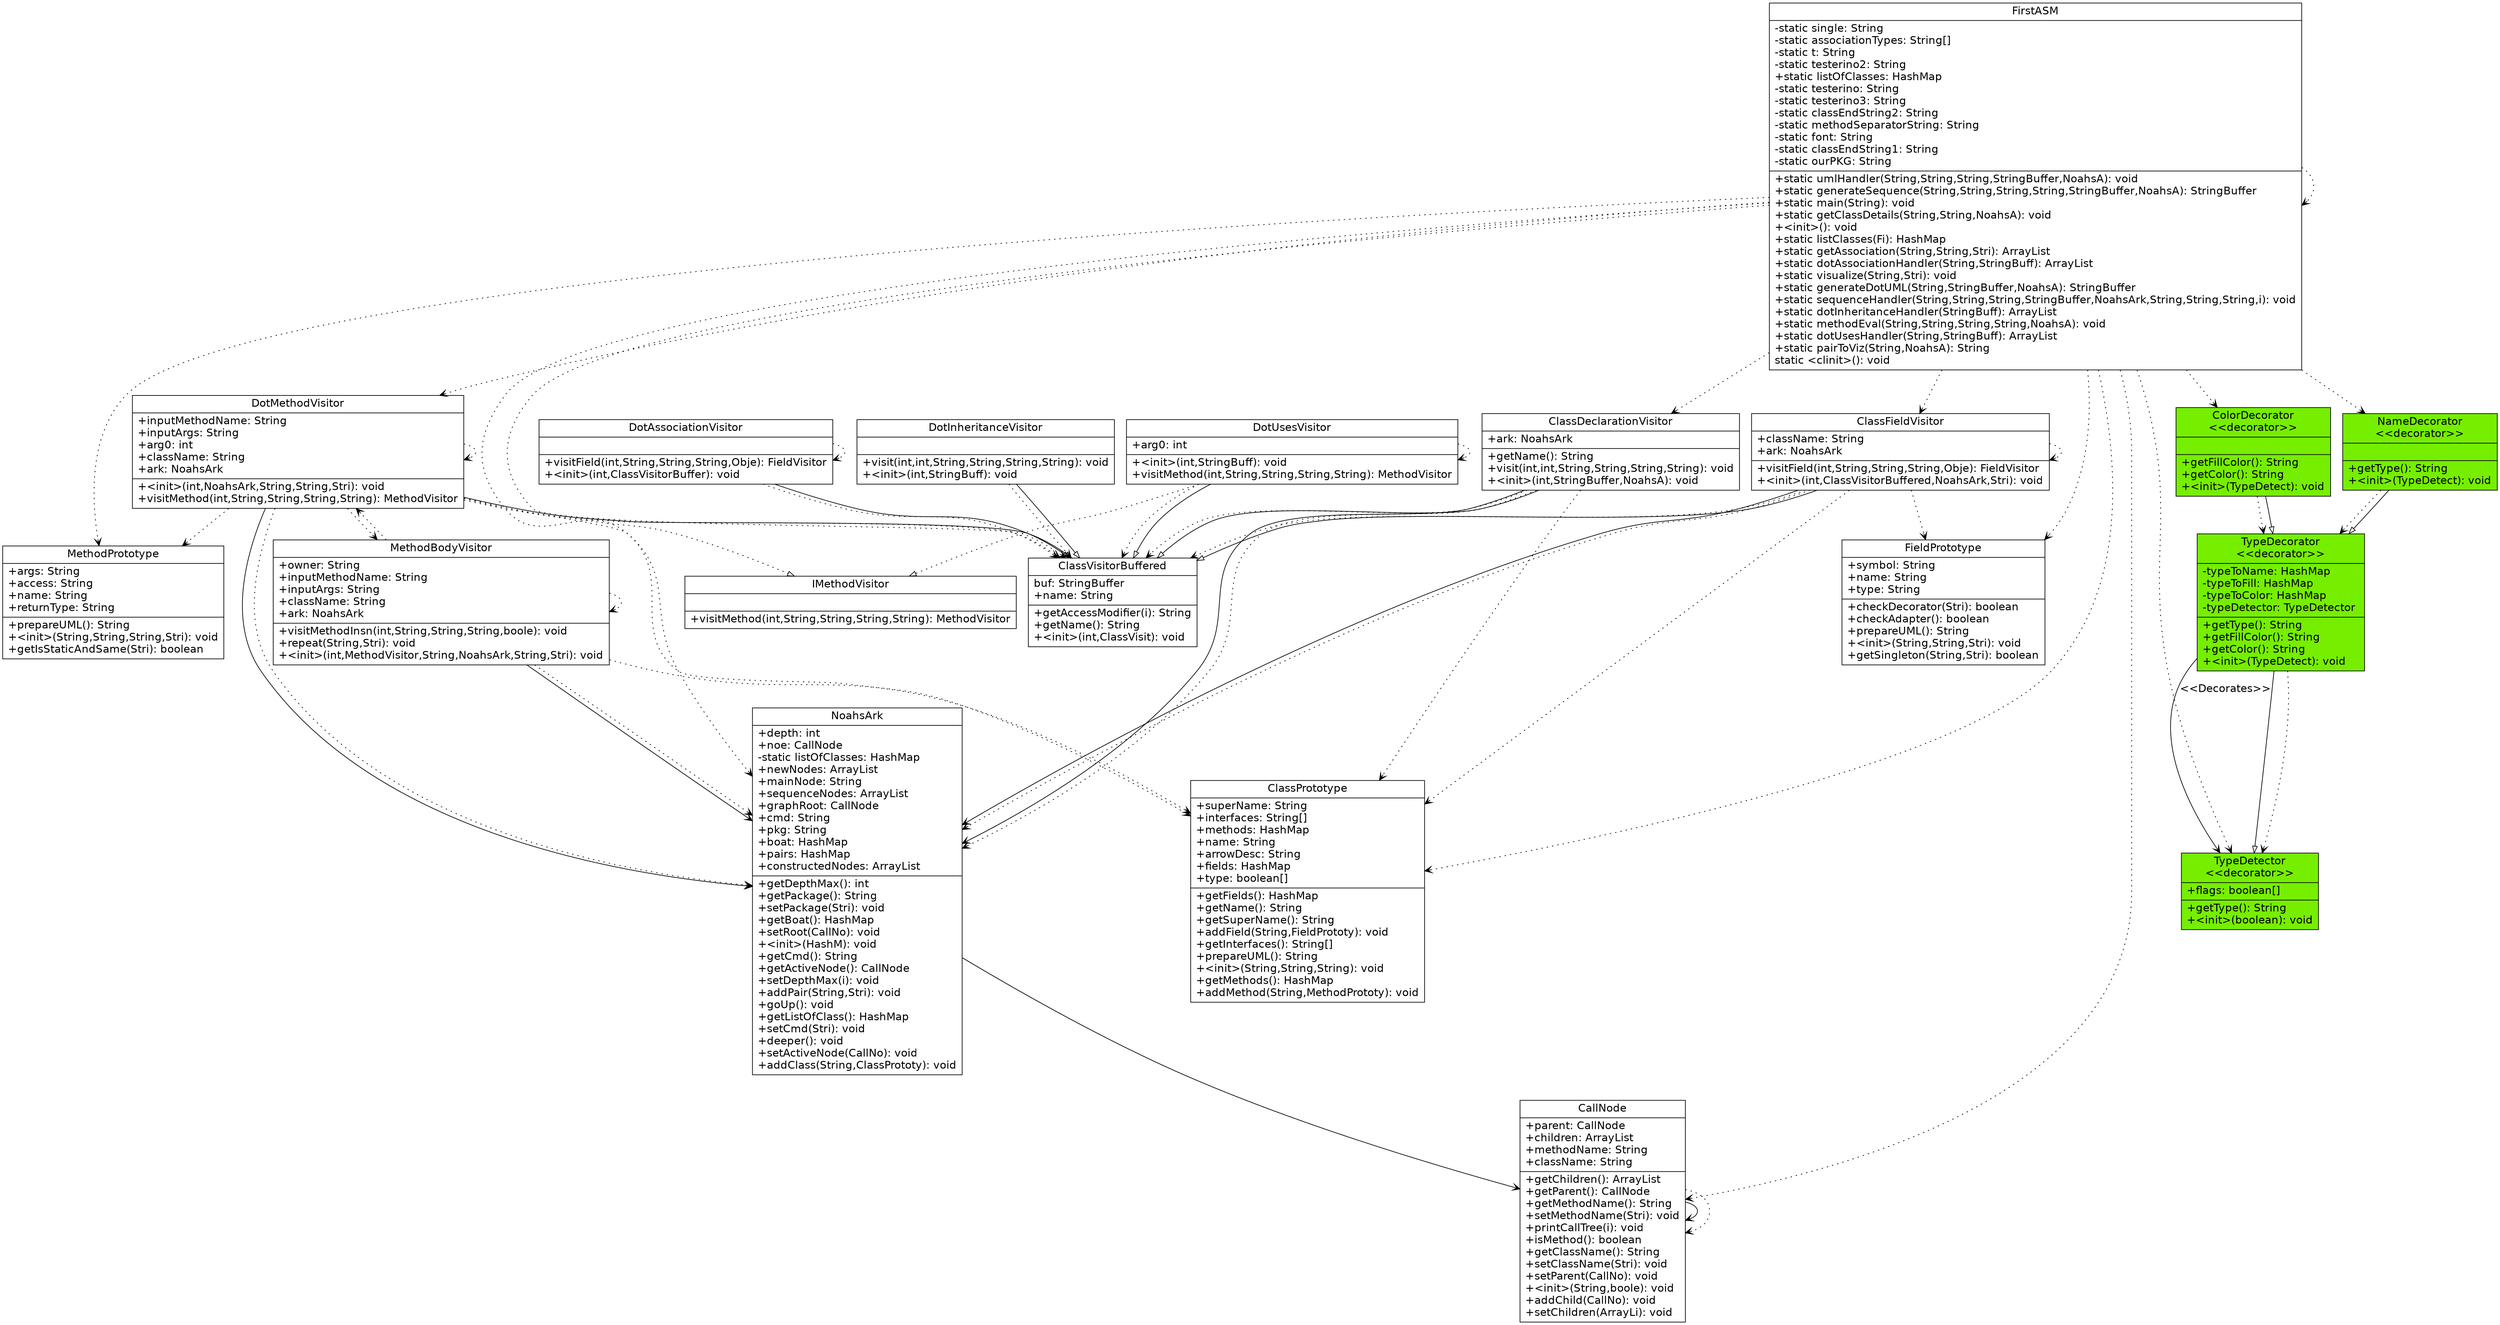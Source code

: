digraph G{
	fontname = "Bitstream Vera Sans"
	fontsize = 16

node [
	fontname = "Bitstream Vera Sans"
	fontsize = 16

        shape = "record"
]
edge [
	fontname = "Bitstream Vera Sans"
	fontsize = 16
]
IMethodVisitor [ 
center=true
    label="{IMethodVisitor| | +visitMethod(int,String,String,String,String): MethodVisitor\l}"color = black
style = filled 
 fillcolor = white
]
MethodPrototype [ 
center=true
    label="{MethodPrototype|+args: String \l+access: String \l+name: String \l+returnType: String \l | +prepareUML(): String\l+\<init\>(String,String,String,Stri): void\l+getIsStaticAndSame(Stri): boolean\l}"color = black
style = filled 
 fillcolor = white
]
ClassVisitorBuffered [ 
center=true
    label="{ClassVisitorBuffered|buf: StringBuffer \l+name: String \l | +getAccessModifier(i): String\l+getName(): String\l+\<init\>(int,ClassVisit): void\l}"color = black
style = filled 
 fillcolor = white
]
DotMethodVisitor [ 
center=true
    label="{DotMethodVisitor|+inputMethodName: String \l+inputArgs: String \l+arg0: int \l+className: String \l+ark: NoahsArk \l | +\<init\>(int,NoahsArk,String,String,Stri): void\l+visitMethod(int,String,String,String,String): MethodVisitor\l}"color = black
style = filled 
 fillcolor = white
]
TypeDecorator [ 
center=true
    label="{TypeDecorator\n\<\<decorator\>\>|-typeToName: HashMap \l-typeToFill: HashMap \l-typeToColor: HashMap \l-typeDetector: TypeDetector \l | +getType(): String\l+getFillColor(): String\l+getColor(): String\l+\<init\>(TypeDetect): void\l}"color = null
style = filled 
 fillcolor = chartreuse2
]
MethodBodyVisitor [ 
center=true
    label="{MethodBodyVisitor|+owner: String \l+inputMethodName: String \l+inputArgs: String \l+className: String \l+ark: NoahsArk \l | +visitMethodInsn(int,String,String,String,boole): void\l+repeat(String,Stri): void\l+\<init\>(int,MethodVisitor,String,NoahsArk,String,Stri): void\l}"color = black
style = filled 
 fillcolor = white
]
NoahsArk [ 
center=true
    label="{NoahsArk|+depth: int \l+noe: CallNode \l-static listOfClasses: HashMap \l+newNodes: ArrayList \l+mainNode: String \l+sequenceNodes: ArrayList \l+graphRoot: CallNode \l+cmd: String \l+pkg: String \l+boat: HashMap \l+pairs: HashMap \l+constructedNodes: ArrayList \l | +getDepthMax(): int\l+getPackage(): String\l+setPackage(Stri): void\l+getBoat(): HashMap\l+setRoot(CallNo): void\l+\<init\>(HashM): void\l+getCmd(): String\l+getActiveNode(): CallNode\l+setDepthMax(i): void\l+addPair(String,Stri): void\l+goUp(): void\l+getListOfClass(): HashMap\l+setCmd(Stri): void\l+deeper(): void\l+setActiveNode(CallNo): void\l+addClass(String,ClassPrototy): void\l}"color = black
style = filled 
 fillcolor = white
]
ClassDeclarationVisitor [ 
center=true
    label="{ClassDeclarationVisitor|+ark: NoahsArk \l | +getName(): String\l+visit(int,int,String,String,String,String): void\l+\<init\>(int,StringBuffer,NoahsA): void\l}"color = black
style = filled 
 fillcolor = white
]
CallNode [ 
center=true
    label="{CallNode|+parent: CallNode \l+children: ArrayList \l+methodName: String \l+className: String \l | +getChildren(): ArrayList\l+getParent(): CallNode\l+getMethodName(): String\l+setMethodName(Stri): void\l+printCallTree(i): void\l+isMethod(): boolean\l+getClassName(): String\l+setClassName(Stri): void\l+setParent(CallNo): void\l+\<init\>(String,boole): void\l+addChild(CallNo): void\l+setChildren(ArrayLi): void\l}"color = black
style = filled 
 fillcolor = white
]
FieldPrototype [ 
center=true
    label="{FieldPrototype|+symbol: String \l+name: String \l+type: String \l | +checkDecorator(Stri): boolean\l+checkAdapter(): boolean\l+prepareUML(): String\l+\<init\>(String,String,Stri): void\l+getSingleton(String,Stri): boolean\l}"color = black
style = filled 
 fillcolor = white
]
ColorDecorator [ 
center=true
    label="{ColorDecorator\n\<\<decorator\>\>| | +getFillColor(): String\l+getColor(): String\l+\<init\>(TypeDetect): void\l}"color = null
style = filled 
 fillcolor = chartreuse2
]
DotUsesVisitor [ 
center=true
    label="{DotUsesVisitor|+arg0: int \l | +\<init\>(int,StringBuff): void\l+visitMethod(int,String,String,String,String): MethodVisitor\l}"color = black
style = filled 
 fillcolor = white
]
NameDecorator [ 
center=true
    label="{NameDecorator\n\<\<decorator\>\>| | +getType(): String\l+\<init\>(TypeDetect): void\l}"color = null
style = filled 
 fillcolor = chartreuse2
]
ClassFieldVisitor [ 
center=true
    label="{ClassFieldVisitor|+className: String \l+ark: NoahsArk \l | +visitField(int,String,String,String,Obje): FieldVisitor\l+\<init\>(int,ClassVisitorBuffered,NoahsArk,Stri): void\l}"color = black
style = filled 
 fillcolor = white
]
ClassPrototype [ 
center=true
    label="{ClassPrototype|+superName: String \l+interfaces: String[] \l+methods: HashMap \l+name: String \l+arrowDesc: String \l+fields: HashMap \l+type: boolean[] \l | +getFields(): HashMap\l+getName(): String\l+getSuperName(): String\l+addField(String,FieldPrototy): void\l+getInterfaces(): String[]\l+prepareUML(): String\l+\<init\>(String,String,String): void\l+getMethods(): HashMap\l+addMethod(String,MethodPrototy): void\l}"color = black
style = filled 
 fillcolor = white
]
DotInheritanceVisitor [ 
center=true
    label="{DotInheritanceVisitor| | +visit(int,int,String,String,String,String): void\l+\<init\>(int,StringBuff): void\l}"color = black
style = filled 
 fillcolor = white
]
FirstASM [ 
center=true
    label="{FirstASM|-static single: String \l-static associationTypes: String[] \l-static t: String \l-static testerino2: String \l+static listOfClasses: HashMap \l-static testerino: String \l-static testerino3: String \l-static classEndString2: String \l-static methodSeparatorString: String \l-static font: String \l-static classEndString1: String \l-static ourPKG: String \l | +static umlHandler(String,String,String,StringBuffer,NoahsA): void\l+static generateSequence(String,String,String,String,StringBuffer,NoahsA): StringBuffer\l+static main(String): void\l+static getClassDetails(String,String,NoahsA): void\l+\<init\>(): void\l+static listClasses(Fi): HashMap\l+static getAssociation(String,String,Stri): ArrayList\l+static dotAssociationHandler(String,StringBuff): ArrayList\l+static visualize(String,Stri): void\l+static generateDotUML(String,StringBuffer,NoahsA): StringBuffer\l+static sequenceHandler(String,String,String,StringBuffer,NoahsArk,String,String,String,i): void\l+static dotInheritanceHandler(StringBuff): ArrayList\l+static methodEval(String,String,String,String,NoahsA): void\l+static dotUsesHandler(String,StringBuff): ArrayList\l+static pairToViz(String,NoahsA): String\lstatic \<clinit\>(): void\l}"color = black
style = filled 
 fillcolor = white
]
DotAssociationVisitor [ 
center=true
    label="{DotAssociationVisitor| | +visitField(int,String,String,String,Obje): FieldVisitor\l+\<init\>(int,ClassVisitorBuffer): void\l}"color = black
style = filled 
 fillcolor = white
]
TypeDetector [ 
center=true
    label="{TypeDetector\n\<\<decorator\>\>|+flags: boolean[] \l | +getType(): String\l+\<init\>(boolean): void\l}"color = null
style = filled 
 fillcolor = chartreuse2
]
DotMethodVisitor -> ClassPrototype[arrowhead = vee, style = dotted]
DotMethodVisitor -> NoahsArk[arrowhead = veenull]
DotMethodVisitor -> ClassVisitorBuffered[arrowhead = vee, style = dotted]
DotMethodVisitor -> DotMethodVisitor[arrowhead = vee, style = dotted]
DotMethodVisitor -> MethodBodyVisitor[arrowhead = vee, style = dotted]
DotMethodVisitor -> MethodPrototype[arrowhead = vee, style = dotted]
DotMethodVisitor -> ClassVisitorBuffered [arrowhead = onormal]
DotMethodVisitor -> NoahsArk[arrowhead = vee, style = dotted]
DotMethodVisitor -> IMethodVisitor[arrowhead = onormal,style = dotted]
TypeDecorator -> TypeDetector[arrowhead = vee, style = dotted]
TypeDecorator -> TypeDetector[arrowhead = vee,label="\<\<Decorates\>\>"]
TypeDecorator -> TypeDetector [arrowhead = onormal]
MethodBodyVisitor -> ClassPrototype[arrowhead = vee, style = dotted]
MethodBodyVisitor -> NoahsArk[arrowhead = veenull]
MethodBodyVisitor -> DotMethodVisitor[arrowhead = vee, style = dotted]
MethodBodyVisitor -> MethodBodyVisitor[arrowhead = vee, style = dotted]
MethodBodyVisitor -> NoahsArk[arrowhead = vee, style = dotted]
NoahsArk -> CallNode[arrowhead = veenull]
ClassDeclarationVisitor -> ClassPrototype[arrowhead = vee, style = dotted]
ClassDeclarationVisitor -> NoahsArk[arrowhead = veenull]
ClassDeclarationVisitor -> ClassVisitorBuffered[arrowhead = vee, style = dotted]
ClassDeclarationVisitor -> ClassVisitorBuffered [arrowhead = onormal]
ClassDeclarationVisitor -> NoahsArk[arrowhead = vee, style = dotted]
CallNode -> CallNode[arrowhead = veenull]
CallNode -> CallNode[arrowhead = vee, style = dotted]
ColorDecorator -> TypeDecorator[arrowhead = vee, style = dotted]
ColorDecorator -> TypeDecorator [arrowhead = onormal]
DotUsesVisitor -> ClassVisitorBuffered[arrowhead = vee, style = dotted]
DotUsesVisitor -> DotUsesVisitor[arrowhead = vee, style = dotted]
DotUsesVisitor -> ClassVisitorBuffered [arrowhead = onormal]
DotUsesVisitor -> IMethodVisitor[arrowhead = onormal,style = dotted]
NameDecorator -> TypeDecorator[arrowhead = vee, style = dotted]
NameDecorator -> TypeDecorator [arrowhead = onormal]
ClassFieldVisitor -> ClassPrototype[arrowhead = vee, style = dotted]
ClassFieldVisitor -> NoahsArk[arrowhead = veenull]
ClassFieldVisitor -> ClassFieldVisitor[arrowhead = vee, style = dotted]
ClassFieldVisitor -> ClassVisitorBuffered[arrowhead = vee, style = dotted]
ClassFieldVisitor -> ClassVisitorBuffered [arrowhead = onormal]
ClassFieldVisitor -> NoahsArk[arrowhead = vee, style = dotted]
ClassFieldVisitor -> FieldPrototype[arrowhead = vee, style = dotted]
DotInheritanceVisitor -> ClassVisitorBuffered[arrowhead = vee, style = dotted]
DotInheritanceVisitor -> ClassVisitorBuffered [arrowhead = onormal]
FirstASM -> FirstASM[arrowhead = vee, style = dotted]
FirstASM -> TypeDetector[arrowhead = vee, style = dotted]
FirstASM -> ClassFieldVisitor[arrowhead = vee, style = dotted]
FirstASM -> ClassVisitorBuffered[arrowhead = vee, style = dotted]
FirstASM -> CallNode[arrowhead = vee, style = dotted]
FirstASM -> MethodPrototype[arrowhead = vee, style = dotted]
FirstASM -> NoahsArk[arrowhead = vee, style = dotted]
FirstASM -> ColorDecorator[arrowhead = vee, style = dotted]
FirstASM -> FieldPrototype[arrowhead = vee, style = dotted]
FirstASM -> ClassPrototype[arrowhead = vee, style = dotted]
FirstASM -> DotMethodVisitor[arrowhead = vee, style = dotted]
FirstASM -> ClassDeclarationVisitor[arrowhead = vee, style = dotted]
FirstASM -> NameDecorator[arrowhead = vee, style = dotted]
DotAssociationVisitor -> ClassVisitorBuffered[arrowhead = vee, style = dotted]
DotAssociationVisitor -> DotAssociationVisitor[arrowhead = vee, style = dotted]
DotAssociationVisitor -> ClassVisitorBuffered [arrowhead = onormal]


}